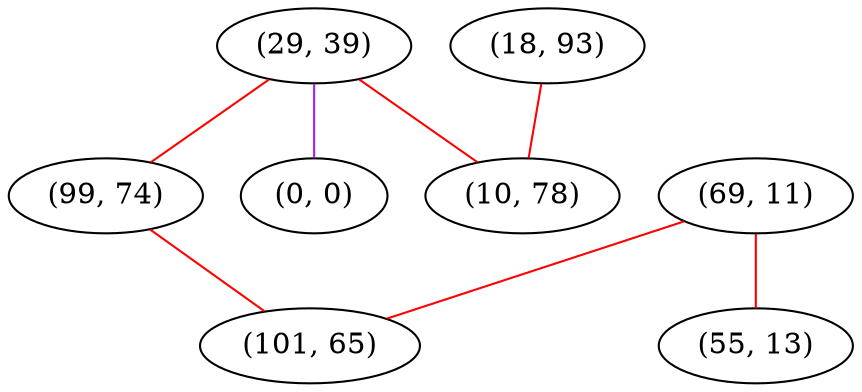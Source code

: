 graph "" {
"(29, 39)";
"(69, 11)";
"(99, 74)";
"(0, 0)";
"(18, 93)";
"(10, 78)";
"(101, 65)";
"(55, 13)";
"(29, 39)" -- "(99, 74)"  [color=red, key=0, weight=1];
"(29, 39)" -- "(10, 78)"  [color=red, key=0, weight=1];
"(29, 39)" -- "(0, 0)"  [color=purple, key=0, weight=4];
"(69, 11)" -- "(101, 65)"  [color=red, key=0, weight=1];
"(69, 11)" -- "(55, 13)"  [color=red, key=0, weight=1];
"(99, 74)" -- "(101, 65)"  [color=red, key=0, weight=1];
"(18, 93)" -- "(10, 78)"  [color=red, key=0, weight=1];
}
